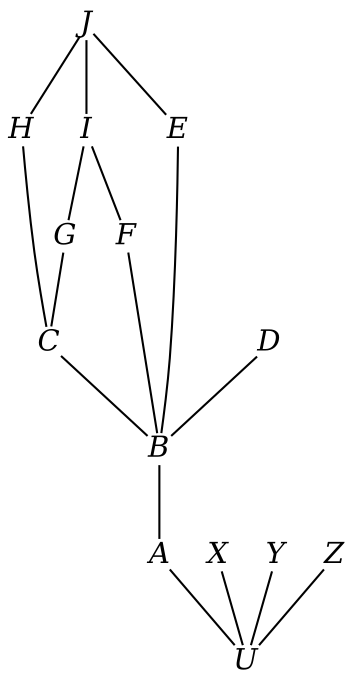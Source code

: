 digraph BundleClosure__Taxonomy {
    rankdir = BT

    J [
        fontname = "Times-Italic",
        fontsize = 14,
        shape = plain,
        label = J
    ]

    I [
        fontname = "Times-Italic",
        fontsize = 14,
        shape = plain,
        label = I
    ]

    G [
        fontname = "Times-Italic",
        fontsize = 14,
        shape = plain,
        label = G
    ]

    H [
        fontname = "Times-Italic",
        fontsize = 14,
        shape = plain,
        label = H
    ]

    C [
        fontname = "Times-Italic",
        fontsize = 14,
        shape = plain,
        label = C
    ]

    D [
        fontname = "Times-Italic",
        fontsize = 14,
        shape = plain,
        label = D
    ]

    E [
        fontname = "Times-Italic",
        fontsize = 14,
        shape = plain,
        label = E
    ]

    F [
        fontname = "Times-Italic",
        fontsize = 14,
        shape = plain,
        label = F
    ]

    B [
        fontname = "Times-Italic",
        fontsize = 14,
        shape = plain,
        label = B
    ]

    A [
        fontname = "Times-Italic",
        fontsize = 14,
        shape = plain,
        label = A
    ]

    X [
        fontname = "Times-Italic",
        fontsize = 14,
        shape = plain,
        label = X
    ]

    Y [
        fontname = "Times-Italic",
        fontsize = 14,
        shape = plain,
        label = Y
    ]

    Z [
        fontname = "Times-Italic",
        fontsize = 14,
        shape = plain,
        label = Z
    ]

    U [
        fontname = "Times-Italic",
        fontsize = 14,
        shape = plain,
        label = U
    ]

    I -> J [
        arrowhead = none,
        fontsize = 8
    ]

    G -> I [
        arrowhead = none,
        fontsize = 8
    ]

    H -> J [
        arrowhead = none,
        fontsize = 8
    ]

    C -> G [
        arrowhead = none,
        fontsize = 8
    ]

    C -> H [
        arrowhead = none,
        fontsize = 8
    ]

    E -> J [
        arrowhead = none,
        fontsize = 8
    ]

    F -> I [
        arrowhead = none,
        fontsize = 8
    ]

    B -> C [
        arrowhead = none,
        fontsize = 8
    ]

    B -> D [
        arrowhead = none,
        fontsize = 8
    ]

    B -> E [
        arrowhead = none,
        fontsize = 8
    ]

    B -> F [
        arrowhead = none,
        fontsize = 8
    ]

    A -> B [
        arrowhead = none,
        fontsize = 8
    ]

    U -> A [
        arrowhead = none,
        fontsize = 8
    ]

    U -> X [
        arrowhead = none,
        fontsize = 8
    ]

    U -> Y [
        arrowhead = none,
        fontsize = 8
    ]

    U -> Z [
        arrowhead = none,
        fontsize = 8
    ]
}